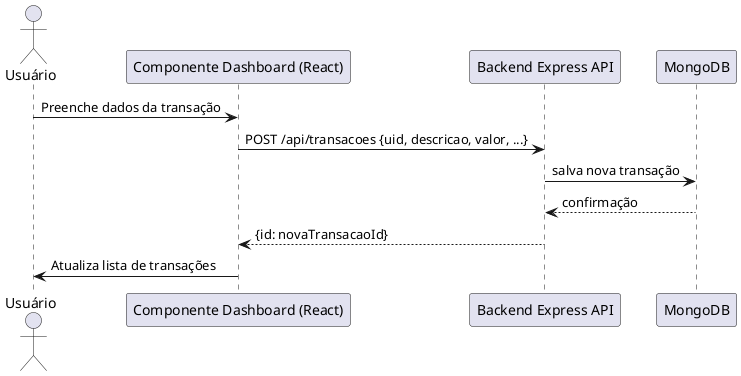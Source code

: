 @startuml Sequência - Adicionar Transação

actor Usuário
participant "Componente Dashboard (React)" as Dashboard
participant "Backend Express API" as Backend
participant "MongoDB" as MongoDB

Usuário -> Dashboard : Preenche dados da transação
Dashboard -> Backend : POST /api/transacoes {uid, descricao, valor, ...}
Backend -> MongoDB : salva nova transação
MongoDB --> Backend : confirmação
Backend --> Dashboard : {id: novaTransacaoId}
Dashboard -> Usuário : Atualiza lista de transações
@enduml
